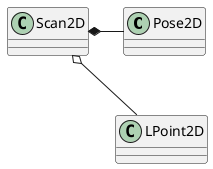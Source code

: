 @startuml
together {
        class Pose2D
        class LPoint2D        
}
Pose2D -down[hidden]- LPoint2D

Scan2D *-right- Pose2D
Scan2D o-- LPoint2D

@enduml
